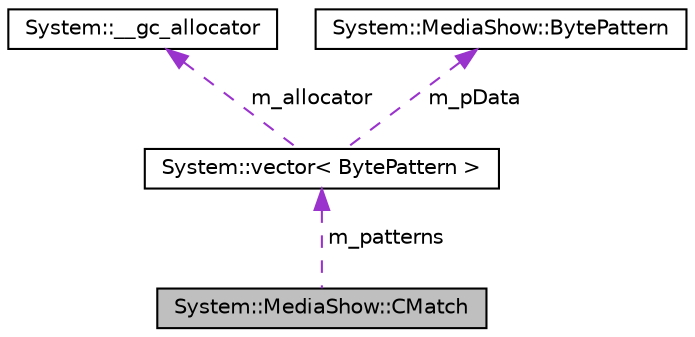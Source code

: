 digraph G
{
  edge [fontname="Helvetica",fontsize="10",labelfontname="Helvetica",labelfontsize="10"];
  node [fontname="Helvetica",fontsize="10",shape=record];
  Node1 [label="System::MediaShow::CMatch",height=0.2,width=0.4,color="black", fillcolor="grey75", style="filled" fontcolor="black"];
  Node2 -> Node1 [dir="back",color="darkorchid3",fontsize="10",style="dashed",label=" m_patterns" ,fontname="Helvetica"];
  Node2 [label="System::vector\< BytePattern \>",height=0.2,width=0.4,color="black", fillcolor="white", style="filled",URL="$class_system_1_1vector.html"];
  Node3 -> Node2 [dir="back",color="darkorchid3",fontsize="10",style="dashed",label=" m_allocator" ,fontname="Helvetica"];
  Node3 [label="System::__gc_allocator",height=0.2,width=0.4,color="black", fillcolor="white", style="filled",URL="$class_system_1_1____gc__allocator.html"];
  Node4 -> Node2 [dir="back",color="darkorchid3",fontsize="10",style="dashed",label=" m_pData" ,fontname="Helvetica"];
  Node4 [label="System::MediaShow::BytePattern",height=0.2,width=0.4,color="black", fillcolor="white", style="filled",URL="$class_system_1_1_media_show_1_1_byte_pattern.html"];
}
